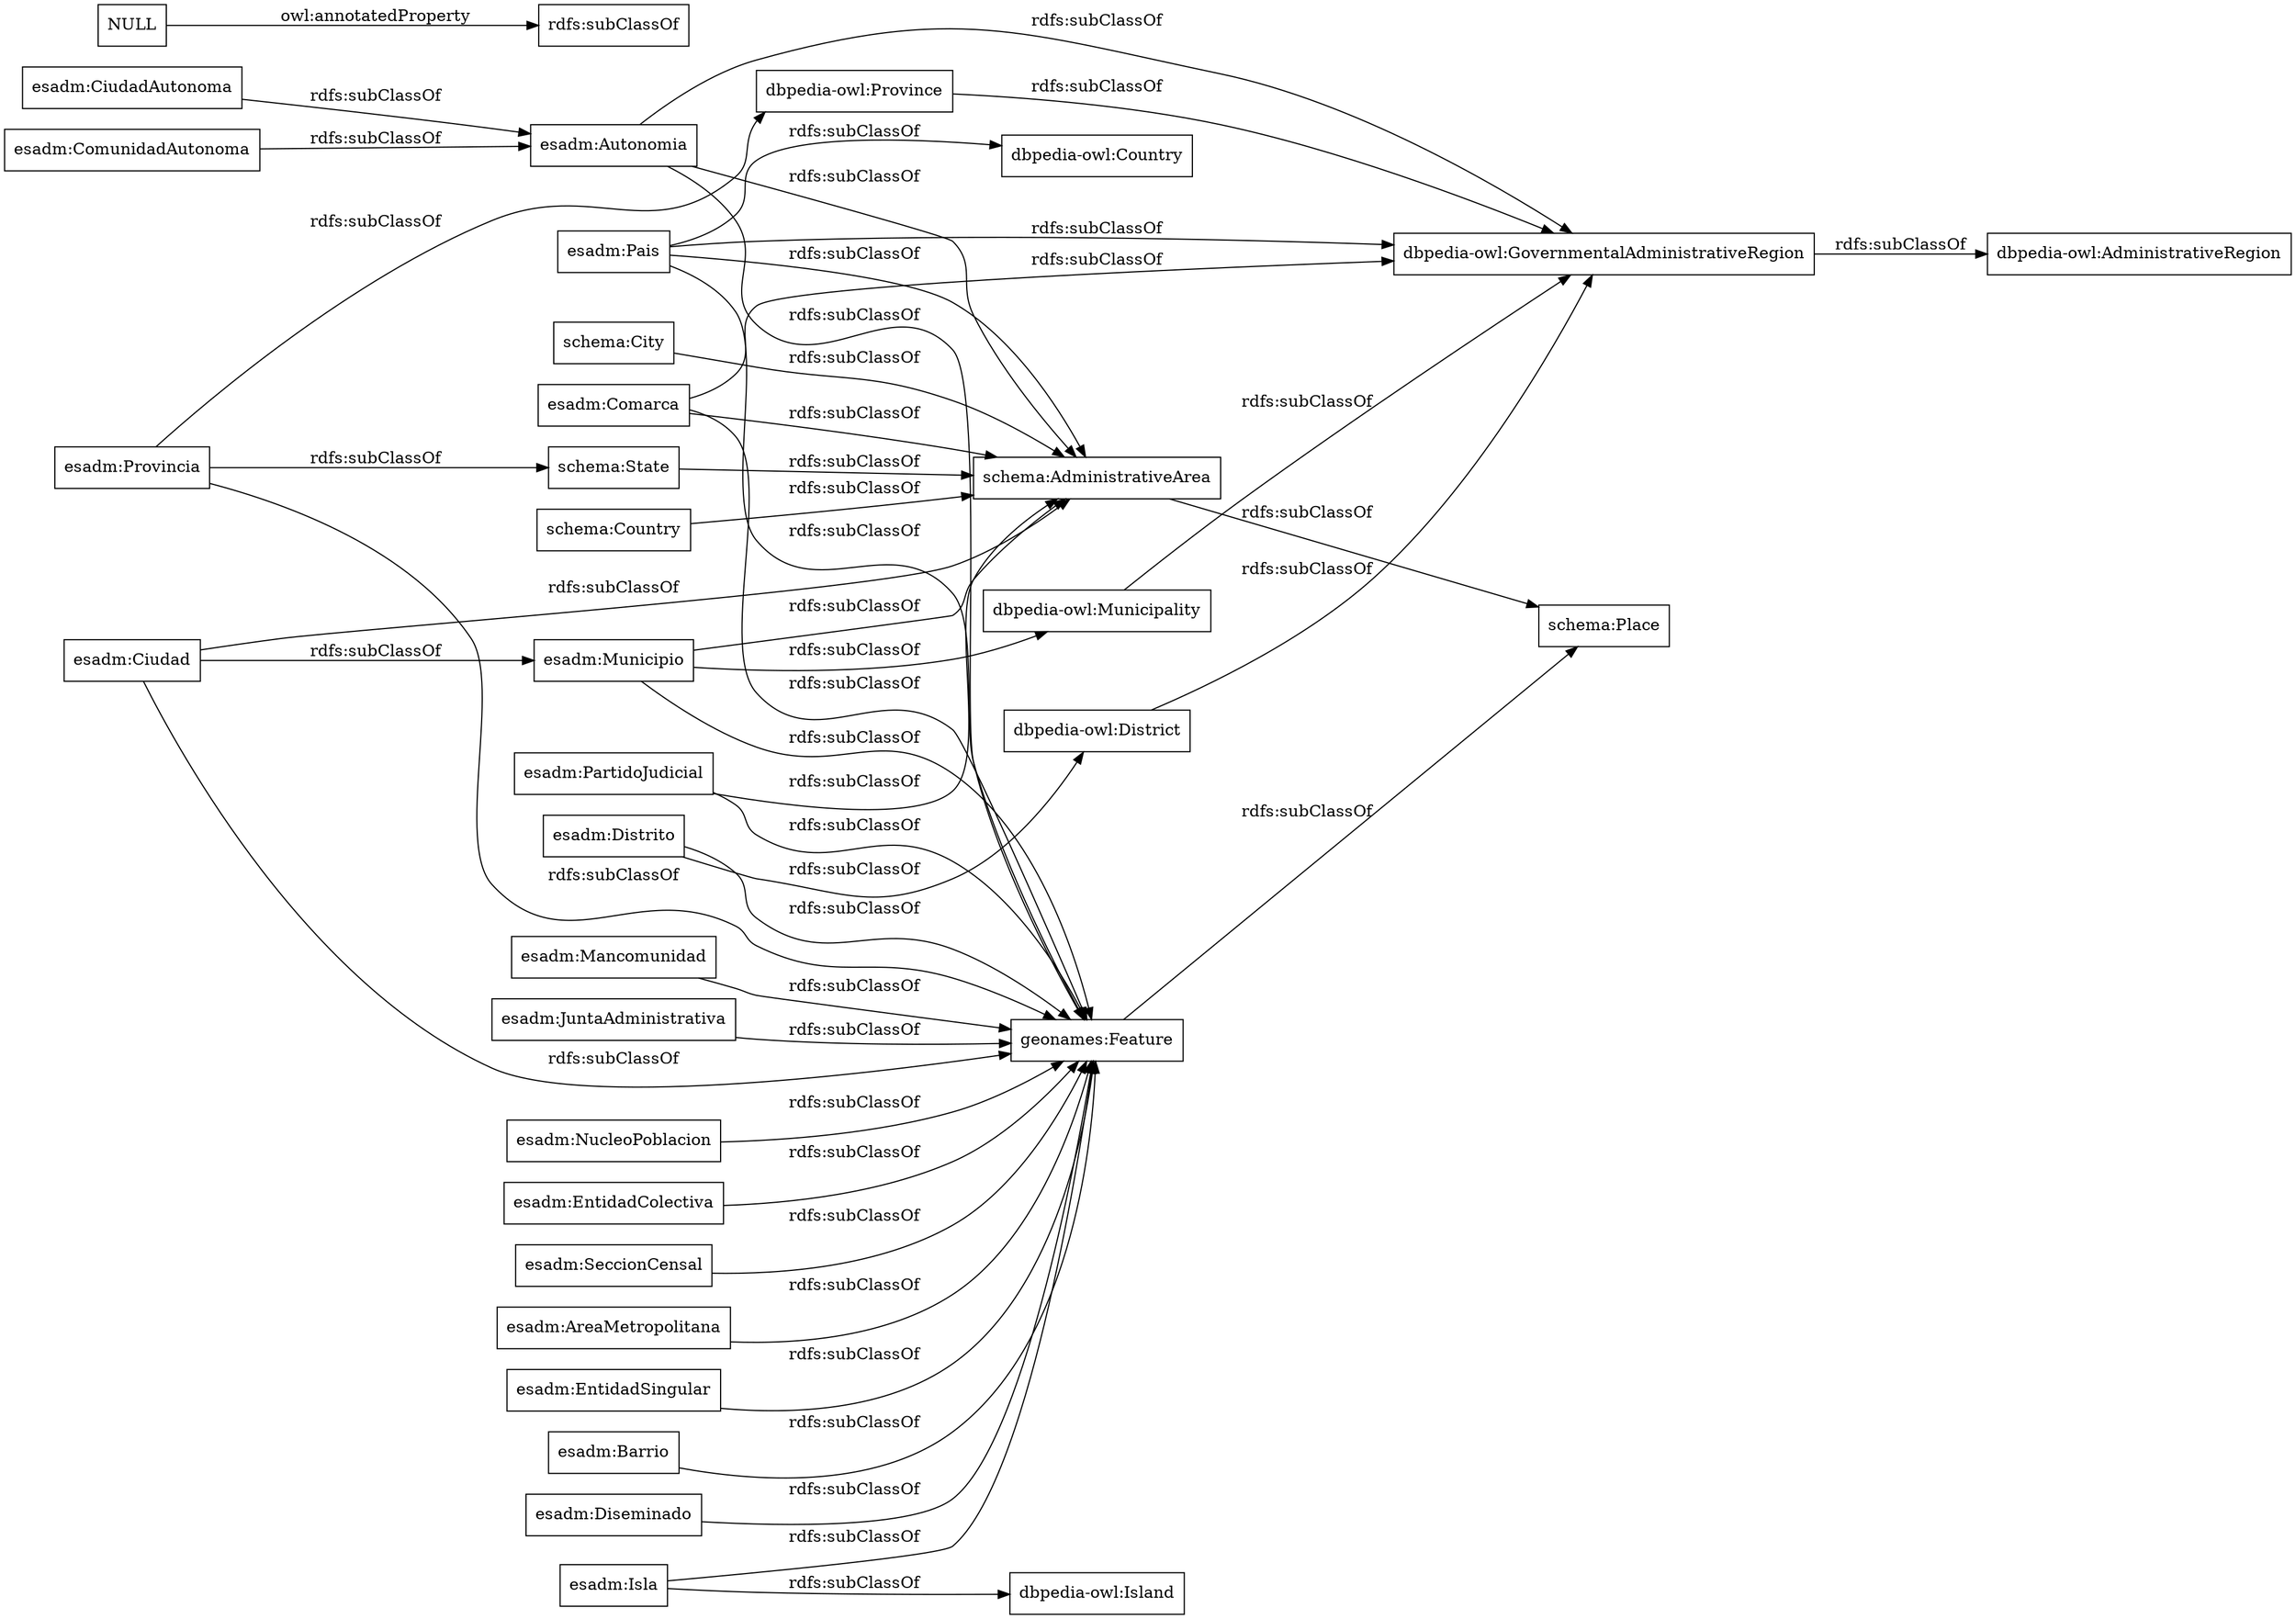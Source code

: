 digraph ar2dtool_diagram { 
rankdir=LR;
size="1000"
node [shape = rectangle, color="black"]; "esadm:Mancomunidad" "esadm:Comarca" "esadm:Isla" "schema:State" "dbpedia-owl:AdministrativeRegion" "dbpedia-owl:Province" "schema:Country" "geonames:Feature" "esadm:EntidadSingular" "esadm:Municipio" "esadm:Pais" "schema:AdministrativeArea" "esadm:CiudadAutonoma" "esadm:Barrio" "dbpedia-owl:Country" "esadm:Diseminado" "esadm:JuntaAdministrativa" "schema:City" "esadm:NucleoPoblacion" "esadm:Provincia" "esadm:EntidadColectiva" "esadm:PartidoJudicial" "dbpedia-owl:GovernmentalAdministrativeRegion" "esadm:ComunidadAutonoma" "schema:Place" "esadm:Ciudad" "dbpedia-owl:District" "esadm:Autonomia" "dbpedia-owl:Island" "dbpedia-owl:Municipality" "esadm:Distrito" "esadm:SeccionCensal" "esadm:AreaMetropolitana" ; /*classes style*/
	"esadm:Isla" -> "geonames:Feature" [ label = "rdfs:subClassOf" ];
	"esadm:Isla" -> "dbpedia-owl:Island" [ label = "rdfs:subClassOf" ];
	"NULL" -> "rdfs:subClassOf" [ label = "owl:annotatedProperty" ];
	"esadm:Mancomunidad" -> "geonames:Feature" [ label = "rdfs:subClassOf" ];
	"geonames:Feature" -> "schema:Place" [ label = "rdfs:subClassOf" ];
	"esadm:Distrito" -> "geonames:Feature" [ label = "rdfs:subClassOf" ];
	"esadm:Distrito" -> "dbpedia-owl:District" [ label = "rdfs:subClassOf" ];
	"esadm:Municipio" -> "geonames:Feature" [ label = "rdfs:subClassOf" ];
	"esadm:Municipio" -> "dbpedia-owl:Municipality" [ label = "rdfs:subClassOf" ];
	"esadm:Municipio" -> "schema:AdministrativeArea" [ label = "rdfs:subClassOf" ];
	"esadm:AreaMetropolitana" -> "geonames:Feature" [ label = "rdfs:subClassOf" ];
	"esadm:Barrio" -> "geonames:Feature" [ label = "rdfs:subClassOf" ];
	"esadm:Diseminado" -> "geonames:Feature" [ label = "rdfs:subClassOf" ];
	"esadm:ComunidadAutonoma" -> "esadm:Autonomia" [ label = "rdfs:subClassOf" ];
	"esadm:CiudadAutonoma" -> "esadm:Autonomia" [ label = "rdfs:subClassOf" ];
	"esadm:NucleoPoblacion" -> "geonames:Feature" [ label = "rdfs:subClassOf" ];
	"dbpedia-owl:GovernmentalAdministrativeRegion" -> "dbpedia-owl:AdministrativeRegion" [ label = "rdfs:subClassOf" ];
	"esadm:Ciudad" -> "geonames:Feature" [ label = "rdfs:subClassOf" ];
	"esadm:Ciudad" -> "esadm:Municipio" [ label = "rdfs:subClassOf" ];
	"esadm:Ciudad" -> "schema:AdministrativeArea" [ label = "rdfs:subClassOf" ];
	"esadm:Provincia" -> "dbpedia-owl:Province" [ label = "rdfs:subClassOf" ];
	"esadm:Provincia" -> "geonames:Feature" [ label = "rdfs:subClassOf" ];
	"esadm:Provincia" -> "schema:State" [ label = "rdfs:subClassOf" ];
	"esadm:PartidoJudicial" -> "geonames:Feature" [ label = "rdfs:subClassOf" ];
	"esadm:PartidoJudicial" -> "schema:AdministrativeArea" [ label = "rdfs:subClassOf" ];
	"esadm:Pais" -> "geonames:Feature" [ label = "rdfs:subClassOf" ];
	"esadm:Pais" -> "dbpedia-owl:Country" [ label = "rdfs:subClassOf" ];
	"esadm:Pais" -> "dbpedia-owl:GovernmentalAdministrativeRegion" [ label = "rdfs:subClassOf" ];
	"esadm:Pais" -> "schema:AdministrativeArea" [ label = "rdfs:subClassOf" ];
	"schema:State" -> "schema:AdministrativeArea" [ label = "rdfs:subClassOf" ];
	"esadm:EntidadColectiva" -> "geonames:Feature" [ label = "rdfs:subClassOf" ];
	"esadm:Autonomia" -> "schema:AdministrativeArea" [ label = "rdfs:subClassOf" ];
	"esadm:Autonomia" -> "dbpedia-owl:GovernmentalAdministrativeRegion" [ label = "rdfs:subClassOf" ];
	"esadm:Autonomia" -> "geonames:Feature" [ label = "rdfs:subClassOf" ];
	"schema:City" -> "schema:AdministrativeArea" [ label = "rdfs:subClassOf" ];
	"dbpedia-owl:District" -> "dbpedia-owl:GovernmentalAdministrativeRegion" [ label = "rdfs:subClassOf" ];
	"esadm:JuntaAdministrativa" -> "geonames:Feature" [ label = "rdfs:subClassOf" ];
	"esadm:EntidadSingular" -> "geonames:Feature" [ label = "rdfs:subClassOf" ];
	"schema:AdministrativeArea" -> "schema:Place" [ label = "rdfs:subClassOf" ];
	"schema:Country" -> "schema:AdministrativeArea" [ label = "rdfs:subClassOf" ];
	"esadm:SeccionCensal" -> "geonames:Feature" [ label = "rdfs:subClassOf" ];
	"dbpedia-owl:Province" -> "dbpedia-owl:GovernmentalAdministrativeRegion" [ label = "rdfs:subClassOf" ];
	"dbpedia-owl:Municipality" -> "dbpedia-owl:GovernmentalAdministrativeRegion" [ label = "rdfs:subClassOf" ];
	"esadm:Comarca" -> "geonames:Feature" [ label = "rdfs:subClassOf" ];
	"esadm:Comarca" -> "schema:AdministrativeArea" [ label = "rdfs:subClassOf" ];
	"esadm:Comarca" -> "dbpedia-owl:GovernmentalAdministrativeRegion" [ label = "rdfs:subClassOf" ];

}
